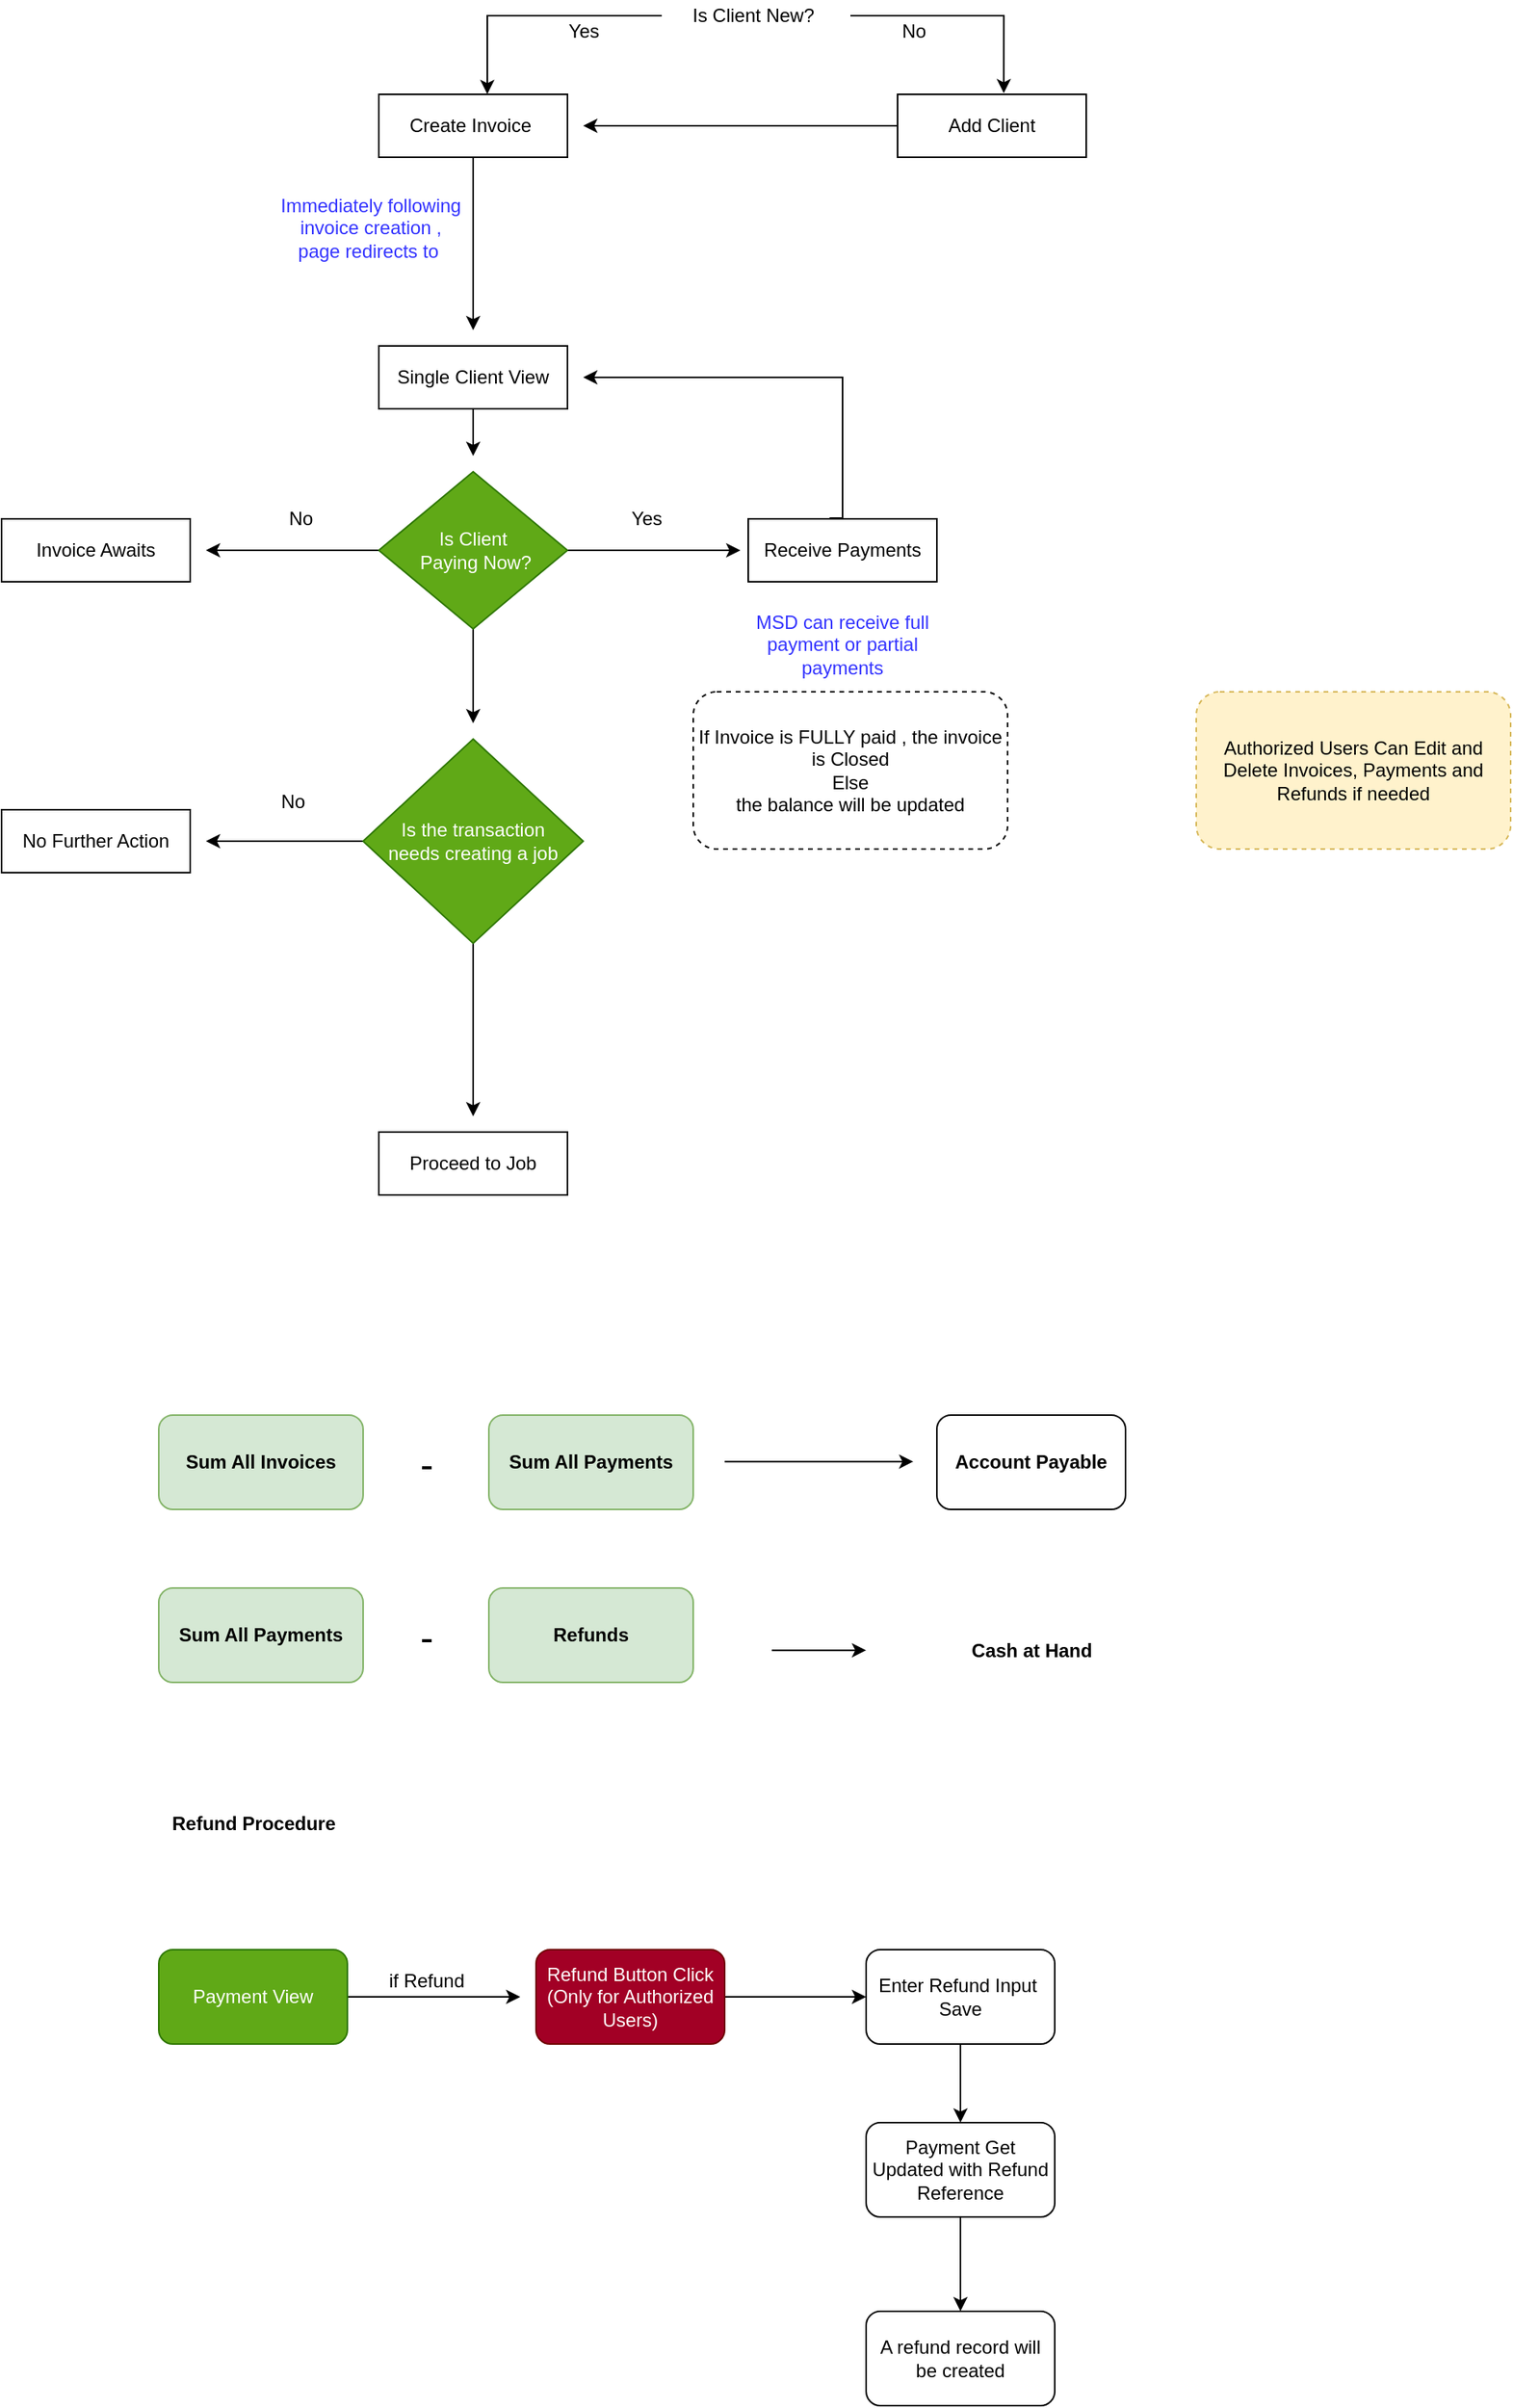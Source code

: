 <mxfile version="14.1.9" type="github">
  <diagram id="iuDBkxJldAP0yxHqMFkC" name="Page-1">
    <mxGraphModel dx="1185" dy="735" grid="1" gridSize="10" guides="1" tooltips="1" connect="1" arrows="1" fold="1" page="1" pageScale="1" pageWidth="1200" pageHeight="1920" math="0" shadow="0">
      <root>
        <mxCell id="0" />
        <mxCell id="1" parent="0" />
        <mxCell id="IjceQ6KHiSei1QxjyMQv-6" style="edgeStyle=orthogonalEdgeStyle;rounded=0;orthogonalLoop=1;jettySize=auto;html=1;entryX=0.575;entryY=-0.004;entryDx=0;entryDy=0;entryPerimeter=0;" parent="1" source="IjceQ6KHiSei1QxjyMQv-4" target="IjceQ6KHiSei1QxjyMQv-5" edge="1">
          <mxGeometry relative="1" as="geometry" />
        </mxCell>
        <mxCell id="IjceQ6KHiSei1QxjyMQv-9" style="edgeStyle=orthogonalEdgeStyle;rounded=0;orthogonalLoop=1;jettySize=auto;html=1;entryX=0.563;entryY=-0.018;entryDx=0;entryDy=0;entryPerimeter=0;" parent="1" source="IjceQ6KHiSei1QxjyMQv-4" target="IjceQ6KHiSei1QxjyMQv-8" edge="1">
          <mxGeometry relative="1" as="geometry" />
        </mxCell>
        <mxCell id="IjceQ6KHiSei1QxjyMQv-4" value="Is Client New?&amp;nbsp;" style="text;html=1;strokeColor=none;fillColor=none;align=center;verticalAlign=middle;whiteSpace=wrap;rounded=0;" parent="1" vertex="1">
          <mxGeometry x="510" y="40" width="120" height="20" as="geometry" />
        </mxCell>
        <mxCell id="IjceQ6KHiSei1QxjyMQv-15" style="edgeStyle=orthogonalEdgeStyle;rounded=0;orthogonalLoop=1;jettySize=auto;html=1;" parent="1" source="IjceQ6KHiSei1QxjyMQv-5" edge="1">
          <mxGeometry relative="1" as="geometry">
            <mxPoint x="390" y="250" as="targetPoint" />
          </mxGeometry>
        </mxCell>
        <mxCell id="IjceQ6KHiSei1QxjyMQv-5" value="Create Invoice&amp;nbsp;" style="whiteSpace=wrap;html=1;" parent="1" vertex="1">
          <mxGeometry x="330" y="100" width="120" height="40" as="geometry" />
        </mxCell>
        <mxCell id="IjceQ6KHiSei1QxjyMQv-7" value="Yes" style="text;html=1;align=center;verticalAlign=middle;resizable=0;points=[];autosize=1;" parent="1" vertex="1">
          <mxGeometry x="440" y="50" width="40" height="20" as="geometry" />
        </mxCell>
        <mxCell id="IjceQ6KHiSei1QxjyMQv-11" style="edgeStyle=orthogonalEdgeStyle;rounded=0;orthogonalLoop=1;jettySize=auto;html=1;" parent="1" source="IjceQ6KHiSei1QxjyMQv-8" edge="1">
          <mxGeometry relative="1" as="geometry">
            <mxPoint x="460" y="120" as="targetPoint" />
          </mxGeometry>
        </mxCell>
        <mxCell id="IjceQ6KHiSei1QxjyMQv-8" value="Add Client" style="whiteSpace=wrap;html=1;" parent="1" vertex="1">
          <mxGeometry x="660" y="100" width="120" height="40" as="geometry" />
        </mxCell>
        <mxCell id="IjceQ6KHiSei1QxjyMQv-10" value="No" style="text;html=1;align=center;verticalAlign=middle;resizable=0;points=[];autosize=1;" parent="1" vertex="1">
          <mxGeometry x="655" y="50" width="30" height="20" as="geometry" />
        </mxCell>
        <mxCell id="IjceQ6KHiSei1QxjyMQv-21" style="edgeStyle=orthogonalEdgeStyle;rounded=0;orthogonalLoop=1;jettySize=auto;html=1;fontColor=#000000;" parent="1" source="IjceQ6KHiSei1QxjyMQv-14" edge="1">
          <mxGeometry relative="1" as="geometry">
            <mxPoint x="390" y="330" as="targetPoint" />
          </mxGeometry>
        </mxCell>
        <mxCell id="IjceQ6KHiSei1QxjyMQv-14" value="Single Client View" style="whiteSpace=wrap;html=1;" parent="1" vertex="1">
          <mxGeometry x="330" y="260" width="120" height="40" as="geometry" />
        </mxCell>
        <mxCell id="IjceQ6KHiSei1QxjyMQv-16" value="Immediately following invoice creation , page redirects to&amp;nbsp;" style="text;html=1;align=center;verticalAlign=middle;whiteSpace=wrap;rounded=0;fontColor=#3333FF;" parent="1" vertex="1">
          <mxGeometry x="265" y="160" width="120" height="50" as="geometry" />
        </mxCell>
        <mxCell id="IjceQ6KHiSei1QxjyMQv-22" style="edgeStyle=orthogonalEdgeStyle;rounded=0;orthogonalLoop=1;jettySize=auto;html=1;fontColor=#000000;" parent="1" source="IjceQ6KHiSei1QxjyMQv-20" edge="1">
          <mxGeometry relative="1" as="geometry">
            <mxPoint x="220" y="390" as="targetPoint" />
          </mxGeometry>
        </mxCell>
        <mxCell id="IjceQ6KHiSei1QxjyMQv-27" style="edgeStyle=orthogonalEdgeStyle;rounded=0;orthogonalLoop=1;jettySize=auto;html=1;fontColor=#000000;" parent="1" source="IjceQ6KHiSei1QxjyMQv-20" edge="1">
          <mxGeometry relative="1" as="geometry">
            <mxPoint x="560" y="390" as="targetPoint" />
          </mxGeometry>
        </mxCell>
        <mxCell id="IjceQ6KHiSei1QxjyMQv-35" style="edgeStyle=orthogonalEdgeStyle;rounded=0;orthogonalLoop=1;jettySize=auto;html=1;fontColor=#000000;" parent="1" source="IjceQ6KHiSei1QxjyMQv-20" edge="1">
          <mxGeometry relative="1" as="geometry">
            <mxPoint x="390" y="500" as="targetPoint" />
          </mxGeometry>
        </mxCell>
        <mxCell id="IjceQ6KHiSei1QxjyMQv-20" value="Is Client&lt;br&gt;&amp;nbsp;Paying Now?" style="rhombus;whiteSpace=wrap;html=1;labelBackgroundColor=none;fontColor=#ffffff;fillColor=#60a917;strokeColor=#2D7600;" parent="1" vertex="1">
          <mxGeometry x="330" y="340" width="120" height="100" as="geometry" />
        </mxCell>
        <mxCell id="IjceQ6KHiSei1QxjyMQv-24" value="No" style="text;html=1;align=center;verticalAlign=middle;resizable=0;points=[];autosize=1;fontColor=#000000;" parent="1" vertex="1">
          <mxGeometry x="265" y="360" width="30" height="20" as="geometry" />
        </mxCell>
        <mxCell id="IjceQ6KHiSei1QxjyMQv-25" value="Invoice Awaits&lt;br&gt;" style="whiteSpace=wrap;html=1;labelBackgroundColor=none;fontColor=#000000;" parent="1" vertex="1">
          <mxGeometry x="90" y="370" width="120" height="40" as="geometry" />
        </mxCell>
        <mxCell id="IjceQ6KHiSei1QxjyMQv-32" style="edgeStyle=orthogonalEdgeStyle;rounded=0;orthogonalLoop=1;jettySize=auto;html=1;fontColor=#000000;exitX=0.431;exitY=-0.012;exitDx=0;exitDy=0;exitPerimeter=0;" parent="1" source="IjceQ6KHiSei1QxjyMQv-26" edge="1">
          <mxGeometry relative="1" as="geometry">
            <mxPoint x="460" y="280" as="targetPoint" />
            <Array as="points">
              <mxPoint x="625" y="370" />
              <mxPoint x="625" y="280" />
            </Array>
          </mxGeometry>
        </mxCell>
        <mxCell id="IjceQ6KHiSei1QxjyMQv-26" value="Receive Payments" style="whiteSpace=wrap;html=1;labelBackgroundColor=none;fontColor=#000000;" parent="1" vertex="1">
          <mxGeometry x="565" y="370" width="120" height="40" as="geometry" />
        </mxCell>
        <mxCell id="IjceQ6KHiSei1QxjyMQv-28" value="Yes" style="text;html=1;align=center;verticalAlign=middle;resizable=0;points=[];autosize=1;fontColor=#000000;" parent="1" vertex="1">
          <mxGeometry x="480" y="360" width="40" height="20" as="geometry" />
        </mxCell>
        <mxCell id="IjceQ6KHiSei1QxjyMQv-29" value="MSD can receive full payment or partial payments" style="text;html=1;align=center;verticalAlign=middle;whiteSpace=wrap;rounded=0;fontColor=#3333FF;" parent="1" vertex="1">
          <mxGeometry x="565" y="420" width="120" height="60" as="geometry" />
        </mxCell>
        <mxCell id="IjceQ6KHiSei1QxjyMQv-33" value="If Invoice is FULLY paid , the invoice is Closed&lt;br&gt;Else&lt;br&gt;the balance will be updated" style="rounded=1;whiteSpace=wrap;html=1;labelBackgroundColor=none;fontColor=#000000;dashed=1;" parent="1" vertex="1">
          <mxGeometry x="530" y="480" width="200" height="100" as="geometry" />
        </mxCell>
        <mxCell id="IjceQ6KHiSei1QxjyMQv-37" style="edgeStyle=orthogonalEdgeStyle;rounded=0;orthogonalLoop=1;jettySize=auto;html=1;fontColor=#000000;" parent="1" source="IjceQ6KHiSei1QxjyMQv-34" edge="1">
          <mxGeometry relative="1" as="geometry">
            <mxPoint x="220" y="575" as="targetPoint" />
          </mxGeometry>
        </mxCell>
        <mxCell id="IjceQ6KHiSei1QxjyMQv-40" style="edgeStyle=orthogonalEdgeStyle;rounded=0;orthogonalLoop=1;jettySize=auto;html=1;fontColor=#000000;" parent="1" source="IjceQ6KHiSei1QxjyMQv-34" edge="1">
          <mxGeometry relative="1" as="geometry">
            <mxPoint x="390" y="750" as="targetPoint" />
          </mxGeometry>
        </mxCell>
        <mxCell id="IjceQ6KHiSei1QxjyMQv-34" value="Is the transaction &lt;br&gt;needs creating a job" style="rhombus;whiteSpace=wrap;html=1;labelBackgroundColor=none;fontColor=#ffffff;fillColor=#60a917;strokeColor=#2D7600;" parent="1" vertex="1">
          <mxGeometry x="320" y="510" width="140" height="130" as="geometry" />
        </mxCell>
        <mxCell id="IjceQ6KHiSei1QxjyMQv-36" value="No Further Action" style="whiteSpace=wrap;html=1;labelBackgroundColor=none;fontColor=#000000;" parent="1" vertex="1">
          <mxGeometry x="90" y="555" width="120" height="40" as="geometry" />
        </mxCell>
        <mxCell id="IjceQ6KHiSei1QxjyMQv-38" value="No" style="text;html=1;align=center;verticalAlign=middle;resizable=0;points=[];autosize=1;fontColor=#000000;" parent="1" vertex="1">
          <mxGeometry x="260" y="540" width="30" height="20" as="geometry" />
        </mxCell>
        <mxCell id="IjceQ6KHiSei1QxjyMQv-39" value="Proceed to Job" style="whiteSpace=wrap;html=1;labelBackgroundColor=none;fontColor=#000000;" parent="1" vertex="1">
          <mxGeometry x="330" y="760" width="120" height="40" as="geometry" />
        </mxCell>
        <mxCell id="Uz0tbaiB9I_7Ti3Rufkm-1" value="&lt;b&gt;&lt;font style=&quot;font-size: 12px&quot;&gt;Sum All Invoices&lt;/font&gt;&lt;/b&gt;" style="rounded=1;whiteSpace=wrap;html=1;fillColor=#d5e8d4;strokeColor=#82b366;" vertex="1" parent="1">
          <mxGeometry x="190" y="940" width="130" height="60" as="geometry" />
        </mxCell>
        <mxCell id="Uz0tbaiB9I_7Ti3Rufkm-2" value="Account Payable" style="rounded=1;whiteSpace=wrap;html=1;fontStyle=1" vertex="1" parent="1">
          <mxGeometry x="685" y="940" width="120" height="60" as="geometry" />
        </mxCell>
        <mxCell id="Uz0tbaiB9I_7Ti3Rufkm-4" value="&lt;font style=&quot;font-size: 25px&quot;&gt;-&lt;/font&gt;" style="text;html=1;align=center;verticalAlign=middle;resizable=0;points=[];autosize=1;" vertex="1" parent="1">
          <mxGeometry x="350" y="960" width="20" height="20" as="geometry" />
        </mxCell>
        <mxCell id="Uz0tbaiB9I_7Ti3Rufkm-6" style="edgeStyle=orthogonalEdgeStyle;rounded=0;orthogonalLoop=1;jettySize=auto;html=1;" edge="1" parent="1">
          <mxGeometry relative="1" as="geometry">
            <mxPoint x="670" y="969.58" as="targetPoint" />
            <mxPoint x="550" y="969.58" as="sourcePoint" />
          </mxGeometry>
        </mxCell>
        <mxCell id="Uz0tbaiB9I_7Ti3Rufkm-5" value="&lt;b&gt;&lt;font style=&quot;font-size: 12px&quot;&gt;Sum All Payments&lt;/font&gt;&lt;/b&gt;" style="rounded=1;whiteSpace=wrap;html=1;fillColor=#d5e8d4;strokeColor=#82b366;" vertex="1" parent="1">
          <mxGeometry x="400" y="940" width="130" height="60" as="geometry" />
        </mxCell>
        <mxCell id="Uz0tbaiB9I_7Ti3Rufkm-11" style="edgeStyle=orthogonalEdgeStyle;rounded=0;orthogonalLoop=1;jettySize=auto;html=1;" edge="1" parent="1">
          <mxGeometry relative="1" as="geometry">
            <mxPoint x="640" y="1089.58" as="targetPoint" />
            <mxPoint x="580" y="1089.58" as="sourcePoint" />
          </mxGeometry>
        </mxCell>
        <mxCell id="Uz0tbaiB9I_7Ti3Rufkm-7" value="&lt;b&gt;&lt;font style=&quot;font-size: 12px&quot;&gt;Sum All Payments&lt;/font&gt;&lt;/b&gt;" style="rounded=1;whiteSpace=wrap;html=1;fillColor=#d5e8d4;strokeColor=#82b366;" vertex="1" parent="1">
          <mxGeometry x="190" y="1050" width="130" height="60" as="geometry" />
        </mxCell>
        <mxCell id="Uz0tbaiB9I_7Ti3Rufkm-12" value="Cash at Hand" style="text;html=1;align=center;verticalAlign=middle;resizable=0;points=[];autosize=1;fontStyle=1" vertex="1" parent="1">
          <mxGeometry x="700" y="1080" width="90" height="20" as="geometry" />
        </mxCell>
        <mxCell id="Uz0tbaiB9I_7Ti3Rufkm-13" value="&lt;font style=&quot;font-size: 25px&quot;&gt;-&lt;/font&gt;" style="text;html=1;align=center;verticalAlign=middle;resizable=0;points=[];autosize=1;" vertex="1" parent="1">
          <mxGeometry x="350" y="1070" width="20" height="20" as="geometry" />
        </mxCell>
        <mxCell id="Uz0tbaiB9I_7Ti3Rufkm-14" value="&lt;b&gt;Refunds&lt;/b&gt;" style="rounded=1;whiteSpace=wrap;html=1;fillColor=#d5e8d4;strokeColor=#82b366;" vertex="1" parent="1">
          <mxGeometry x="400" y="1050" width="130" height="60" as="geometry" />
        </mxCell>
        <mxCell id="Uz0tbaiB9I_7Ti3Rufkm-17" style="edgeStyle=orthogonalEdgeStyle;rounded=0;orthogonalLoop=1;jettySize=auto;html=1;" edge="1" parent="1" source="Uz0tbaiB9I_7Ti3Rufkm-15">
          <mxGeometry relative="1" as="geometry">
            <mxPoint x="420" y="1310" as="targetPoint" />
          </mxGeometry>
        </mxCell>
        <mxCell id="Uz0tbaiB9I_7Ti3Rufkm-15" value="Payment View" style="rounded=1;whiteSpace=wrap;html=1;fillColor=#60a917;strokeColor=#2D7600;fontColor=#ffffff;" vertex="1" parent="1">
          <mxGeometry x="190" y="1280" width="120" height="60" as="geometry" />
        </mxCell>
        <mxCell id="Uz0tbaiB9I_7Ti3Rufkm-16" value="&lt;b&gt;Refund Procedure&lt;/b&gt;" style="text;html=1;align=center;verticalAlign=middle;resizable=0;points=[];autosize=1;" vertex="1" parent="1">
          <mxGeometry x="190" y="1190" width="120" height="20" as="geometry" />
        </mxCell>
        <mxCell id="Uz0tbaiB9I_7Ti3Rufkm-18" value="if Refund" style="text;html=1;align=center;verticalAlign=middle;resizable=0;points=[];autosize=1;" vertex="1" parent="1">
          <mxGeometry x="330" y="1290" width="60" height="20" as="geometry" />
        </mxCell>
        <mxCell id="Uz0tbaiB9I_7Ti3Rufkm-21" style="edgeStyle=orthogonalEdgeStyle;rounded=0;orthogonalLoop=1;jettySize=auto;html=1;entryX=0;entryY=0.5;entryDx=0;entryDy=0;" edge="1" parent="1" source="Uz0tbaiB9I_7Ti3Rufkm-19" target="Uz0tbaiB9I_7Ti3Rufkm-20">
          <mxGeometry relative="1" as="geometry" />
        </mxCell>
        <mxCell id="Uz0tbaiB9I_7Ti3Rufkm-19" value="Refund Button Click&lt;br&gt;(Only for Authorized Users)" style="rounded=1;whiteSpace=wrap;html=1;fillColor=#a20025;strokeColor=#6F0000;fontColor=#ffffff;" vertex="1" parent="1">
          <mxGeometry x="430" y="1280" width="120" height="60" as="geometry" />
        </mxCell>
        <mxCell id="Uz0tbaiB9I_7Ti3Rufkm-23" style="edgeStyle=orthogonalEdgeStyle;rounded=0;orthogonalLoop=1;jettySize=auto;html=1;entryX=0.5;entryY=0;entryDx=0;entryDy=0;" edge="1" parent="1" source="Uz0tbaiB9I_7Ti3Rufkm-20" target="Uz0tbaiB9I_7Ti3Rufkm-22">
          <mxGeometry relative="1" as="geometry" />
        </mxCell>
        <mxCell id="Uz0tbaiB9I_7Ti3Rufkm-20" value="Enter Refund Input&amp;nbsp;&lt;br&gt;Save" style="rounded=1;whiteSpace=wrap;html=1;" vertex="1" parent="1">
          <mxGeometry x="640" y="1280" width="120" height="60" as="geometry" />
        </mxCell>
        <mxCell id="Uz0tbaiB9I_7Ti3Rufkm-25" style="edgeStyle=orthogonalEdgeStyle;rounded=0;orthogonalLoop=1;jettySize=auto;html=1;entryX=0.5;entryY=0;entryDx=0;entryDy=0;" edge="1" parent="1" source="Uz0tbaiB9I_7Ti3Rufkm-22" target="Uz0tbaiB9I_7Ti3Rufkm-24">
          <mxGeometry relative="1" as="geometry" />
        </mxCell>
        <mxCell id="Uz0tbaiB9I_7Ti3Rufkm-22" value="Payment Get Updated with Refund Reference" style="rounded=1;whiteSpace=wrap;html=1;" vertex="1" parent="1">
          <mxGeometry x="640" y="1390" width="120" height="60" as="geometry" />
        </mxCell>
        <mxCell id="Uz0tbaiB9I_7Ti3Rufkm-24" value="A refund record will be created" style="rounded=1;whiteSpace=wrap;html=1;" vertex="1" parent="1">
          <mxGeometry x="640" y="1510" width="120" height="60" as="geometry" />
        </mxCell>
        <mxCell id="Uz0tbaiB9I_7Ti3Rufkm-26" value="Authorized Users Can Edit and Delete Invoices, Payments and Refunds if needed" style="rounded=1;whiteSpace=wrap;html=1;labelBackgroundColor=none;dashed=1;fillColor=#fff2cc;strokeColor=#d6b656;" vertex="1" parent="1">
          <mxGeometry x="850" y="480" width="200" height="100" as="geometry" />
        </mxCell>
      </root>
    </mxGraphModel>
  </diagram>
</mxfile>
